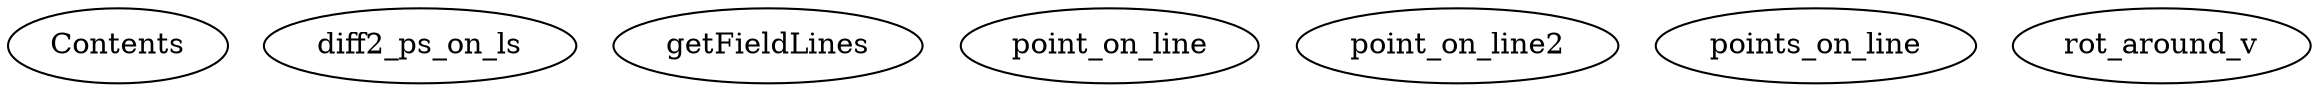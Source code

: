 /* Created by mdot for Matlab */
digraph m2html {

  Contents [URL="Contents.html"];
  diff2_ps_on_ls [URL="diff2_ps_on_ls.html"];
  getFieldLines [URL="getFieldLines.html"];
  point_on_line [URL="point_on_line.html"];
  point_on_line2 [URL="point_on_line2.html"];
  points_on_line [URL="points_on_line.html"];
  rot_around_v [URL="rot_around_v.html"];
}
